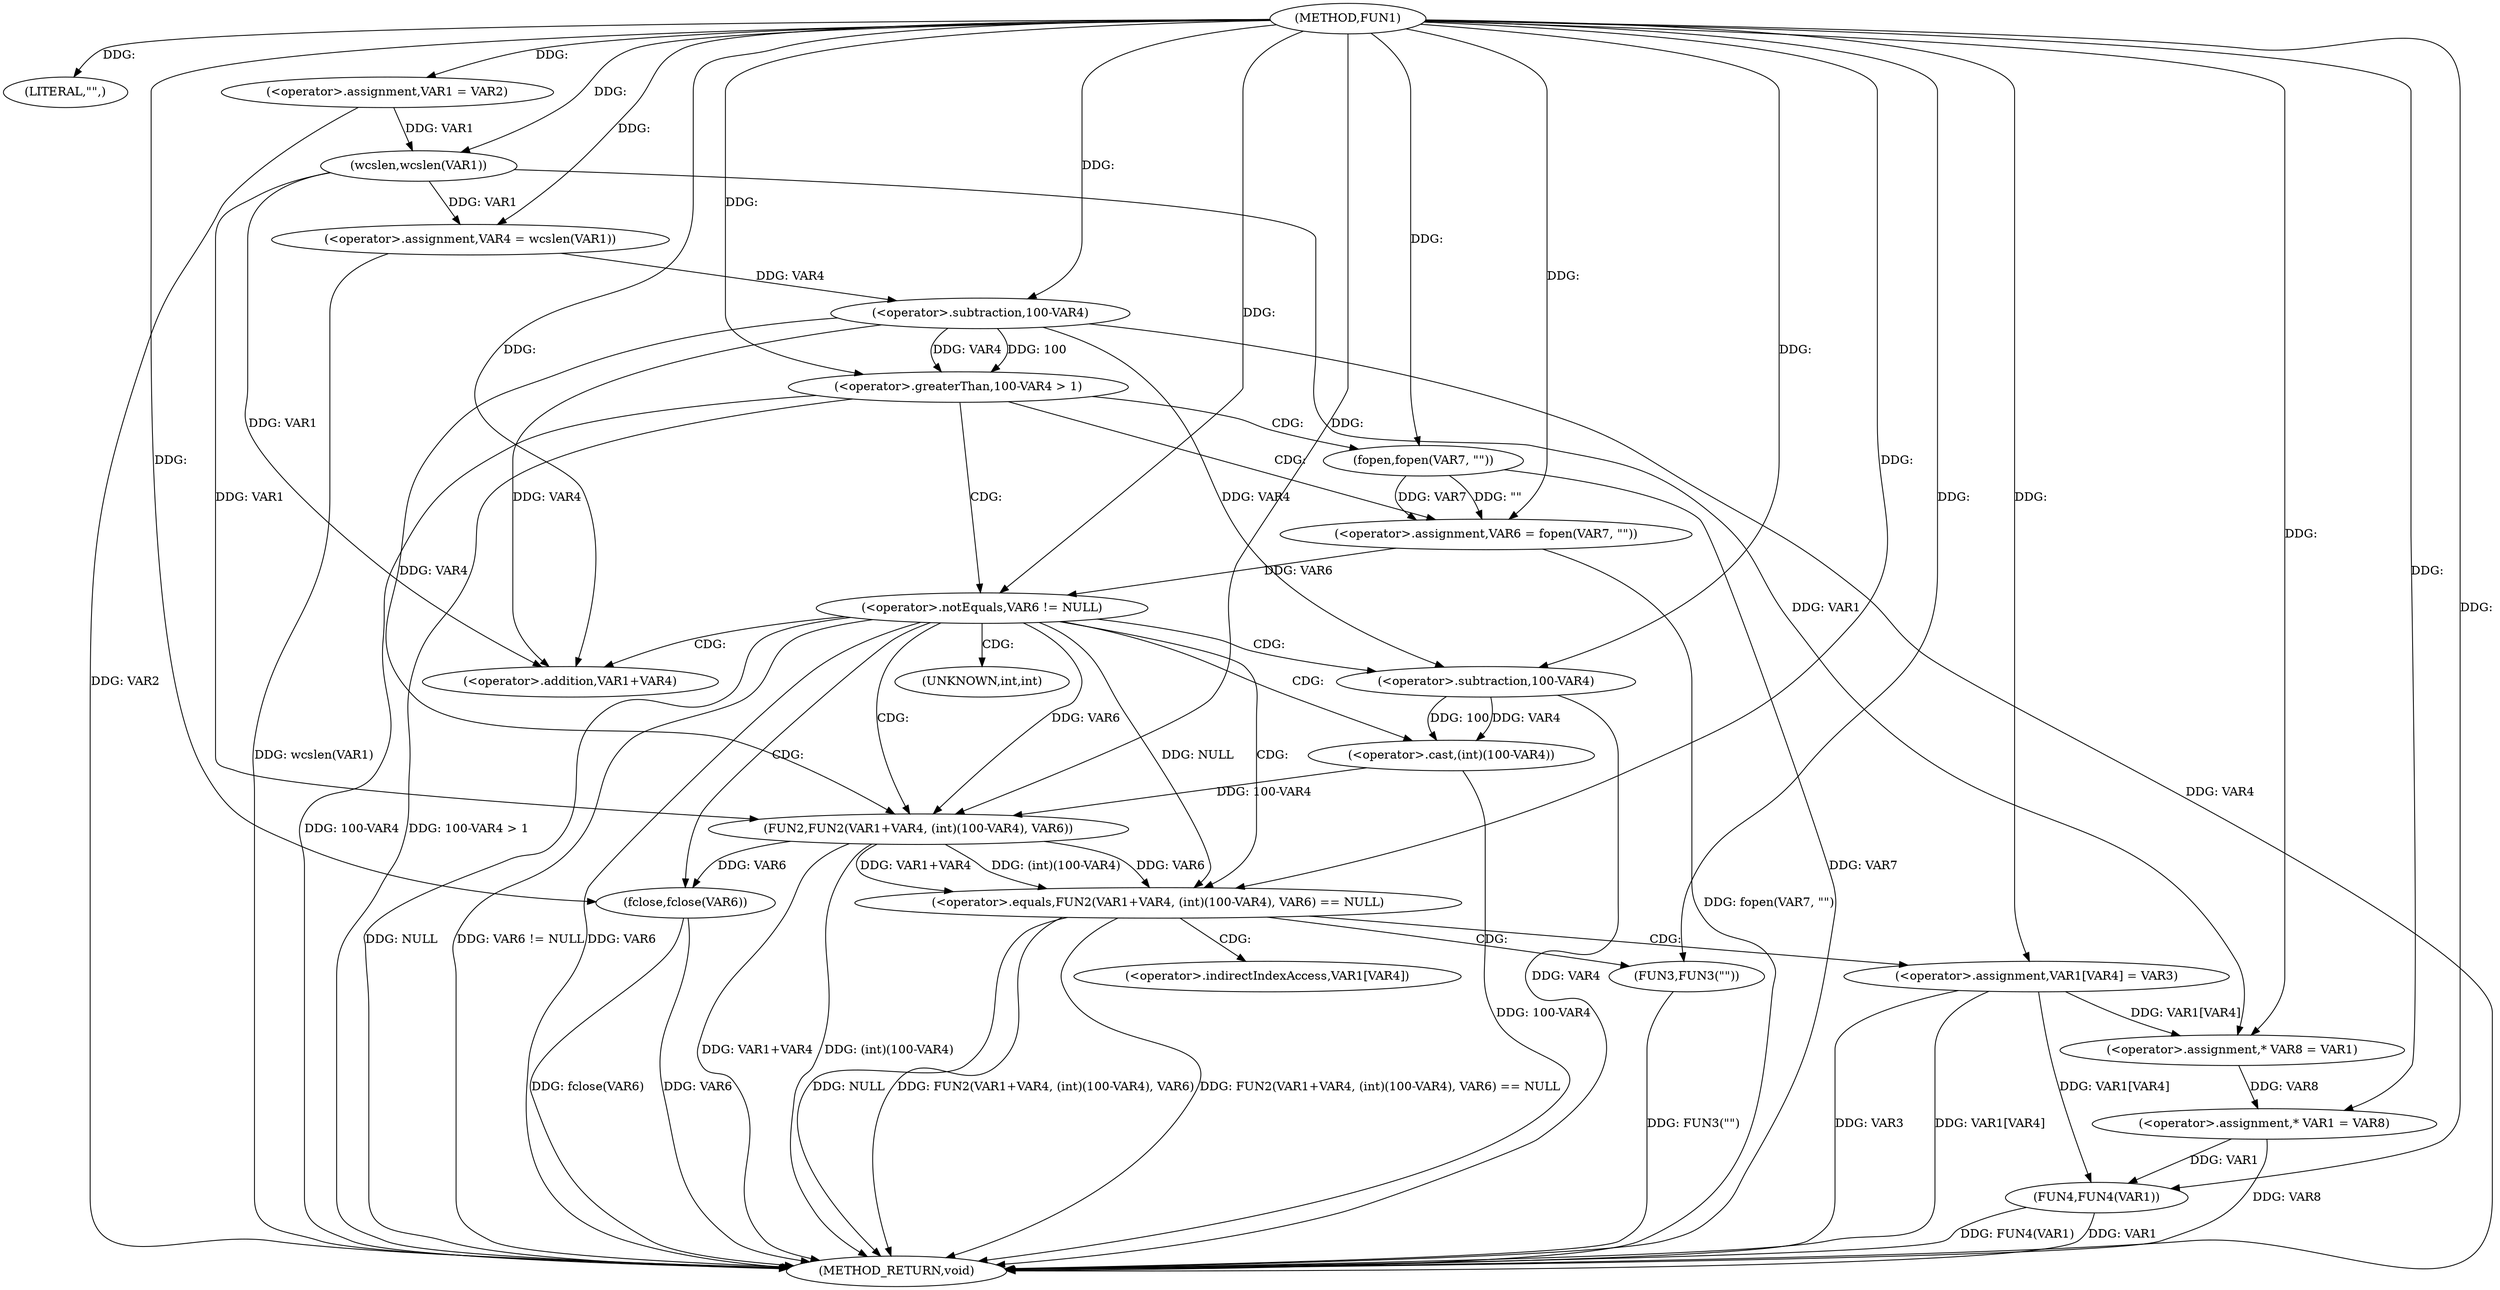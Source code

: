 digraph FUN1 {  
"1000100" [label = "(METHOD,FUN1)" ]
"1000165" [label = "(METHOD_RETURN,void)" ]
"1000103" [label = "(LITERAL,\"\",)" ]
"1000104" [label = "(<operator>.assignment,VAR1 = VAR2)" ]
"1000109" [label = "(<operator>.assignment,VAR4 = wcslen(VAR1))" ]
"1000111" [label = "(wcslen,wcslen(VAR1))" ]
"1000115" [label = "(<operator>.greaterThan,100-VAR4 > 1)" ]
"1000116" [label = "(<operator>.subtraction,100-VAR4)" ]
"1000121" [label = "(<operator>.assignment,VAR6 = fopen(VAR7, \"\"))" ]
"1000123" [label = "(fopen,fopen(VAR7, \"\"))" ]
"1000127" [label = "(<operator>.notEquals,VAR6 != NULL)" ]
"1000132" [label = "(<operator>.equals,FUN2(VAR1+VAR4, (int)(100-VAR4), VAR6) == NULL)" ]
"1000133" [label = "(FUN2,FUN2(VAR1+VAR4, (int)(100-VAR4), VAR6))" ]
"1000134" [label = "(<operator>.addition,VAR1+VAR4)" ]
"1000137" [label = "(<operator>.cast,(int)(100-VAR4))" ]
"1000139" [label = "(<operator>.subtraction,100-VAR4)" ]
"1000145" [label = "(FUN3,FUN3(\"\"))" ]
"1000147" [label = "(<operator>.assignment,VAR1[VAR4] = VAR3)" ]
"1000152" [label = "(fclose,fclose(VAR6))" ]
"1000156" [label = "(<operator>.assignment,* VAR8 = VAR1)" ]
"1000160" [label = "(<operator>.assignment,* VAR1 = VAR8)" ]
"1000163" [label = "(FUN4,FUN4(VAR1))" ]
"1000138" [label = "(UNKNOWN,int,int)" ]
"1000148" [label = "(<operator>.indirectIndexAccess,VAR1[VAR4])" ]
  "1000163" -> "1000165"  [ label = "DDG: VAR1"] 
  "1000147" -> "1000165"  [ label = "DDG: VAR3"] 
  "1000152" -> "1000165"  [ label = "DDG: fclose(VAR6)"] 
  "1000147" -> "1000165"  [ label = "DDG: VAR1[VAR4]"] 
  "1000116" -> "1000165"  [ label = "DDG: VAR4"] 
  "1000132" -> "1000165"  [ label = "DDG: FUN2(VAR1+VAR4, (int)(100-VAR4), VAR6)"] 
  "1000123" -> "1000165"  [ label = "DDG: VAR7"] 
  "1000121" -> "1000165"  [ label = "DDG: fopen(VAR7, \"\")"] 
  "1000132" -> "1000165"  [ label = "DDG: FUN2(VAR1+VAR4, (int)(100-VAR4), VAR6) == NULL"] 
  "1000139" -> "1000165"  [ label = "DDG: VAR4"] 
  "1000137" -> "1000165"  [ label = "DDG: 100-VAR4"] 
  "1000127" -> "1000165"  [ label = "DDG: NULL"] 
  "1000133" -> "1000165"  [ label = "DDG: VAR1+VAR4"] 
  "1000115" -> "1000165"  [ label = "DDG: 100-VAR4 > 1"] 
  "1000127" -> "1000165"  [ label = "DDG: VAR6 != NULL"] 
  "1000152" -> "1000165"  [ label = "DDG: VAR6"] 
  "1000132" -> "1000165"  [ label = "DDG: NULL"] 
  "1000145" -> "1000165"  [ label = "DDG: FUN3(\"\")"] 
  "1000127" -> "1000165"  [ label = "DDG: VAR6"] 
  "1000163" -> "1000165"  [ label = "DDG: FUN4(VAR1)"] 
  "1000160" -> "1000165"  [ label = "DDG: VAR8"] 
  "1000109" -> "1000165"  [ label = "DDG: wcslen(VAR1)"] 
  "1000115" -> "1000165"  [ label = "DDG: 100-VAR4"] 
  "1000133" -> "1000165"  [ label = "DDG: (int)(100-VAR4)"] 
  "1000104" -> "1000165"  [ label = "DDG: VAR2"] 
  "1000100" -> "1000103"  [ label = "DDG: "] 
  "1000100" -> "1000104"  [ label = "DDG: "] 
  "1000111" -> "1000109"  [ label = "DDG: VAR1"] 
  "1000100" -> "1000109"  [ label = "DDG: "] 
  "1000104" -> "1000111"  [ label = "DDG: VAR1"] 
  "1000100" -> "1000111"  [ label = "DDG: "] 
  "1000116" -> "1000115"  [ label = "DDG: 100"] 
  "1000116" -> "1000115"  [ label = "DDG: VAR4"] 
  "1000100" -> "1000116"  [ label = "DDG: "] 
  "1000109" -> "1000116"  [ label = "DDG: VAR4"] 
  "1000100" -> "1000115"  [ label = "DDG: "] 
  "1000123" -> "1000121"  [ label = "DDG: VAR7"] 
  "1000123" -> "1000121"  [ label = "DDG: \"\""] 
  "1000100" -> "1000121"  [ label = "DDG: "] 
  "1000100" -> "1000123"  [ label = "DDG: "] 
  "1000121" -> "1000127"  [ label = "DDG: VAR6"] 
  "1000100" -> "1000127"  [ label = "DDG: "] 
  "1000133" -> "1000132"  [ label = "DDG: VAR1+VAR4"] 
  "1000133" -> "1000132"  [ label = "DDG: (int)(100-VAR4)"] 
  "1000133" -> "1000132"  [ label = "DDG: VAR6"] 
  "1000111" -> "1000133"  [ label = "DDG: VAR1"] 
  "1000100" -> "1000133"  [ label = "DDG: "] 
  "1000116" -> "1000133"  [ label = "DDG: VAR4"] 
  "1000111" -> "1000134"  [ label = "DDG: VAR1"] 
  "1000100" -> "1000134"  [ label = "DDG: "] 
  "1000116" -> "1000134"  [ label = "DDG: VAR4"] 
  "1000137" -> "1000133"  [ label = "DDG: 100-VAR4"] 
  "1000139" -> "1000137"  [ label = "DDG: 100"] 
  "1000139" -> "1000137"  [ label = "DDG: VAR4"] 
  "1000100" -> "1000139"  [ label = "DDG: "] 
  "1000116" -> "1000139"  [ label = "DDG: VAR4"] 
  "1000127" -> "1000133"  [ label = "DDG: VAR6"] 
  "1000127" -> "1000132"  [ label = "DDG: NULL"] 
  "1000100" -> "1000132"  [ label = "DDG: "] 
  "1000100" -> "1000145"  [ label = "DDG: "] 
  "1000100" -> "1000147"  [ label = "DDG: "] 
  "1000133" -> "1000152"  [ label = "DDG: VAR6"] 
  "1000100" -> "1000152"  [ label = "DDG: "] 
  "1000147" -> "1000156"  [ label = "DDG: VAR1[VAR4]"] 
  "1000111" -> "1000156"  [ label = "DDG: VAR1"] 
  "1000100" -> "1000156"  [ label = "DDG: "] 
  "1000156" -> "1000160"  [ label = "DDG: VAR8"] 
  "1000100" -> "1000160"  [ label = "DDG: "] 
  "1000147" -> "1000163"  [ label = "DDG: VAR1[VAR4]"] 
  "1000160" -> "1000163"  [ label = "DDG: VAR1"] 
  "1000100" -> "1000163"  [ label = "DDG: "] 
  "1000115" -> "1000121"  [ label = "CDG: "] 
  "1000115" -> "1000127"  [ label = "CDG: "] 
  "1000115" -> "1000123"  [ label = "CDG: "] 
  "1000127" -> "1000132"  [ label = "CDG: "] 
  "1000127" -> "1000137"  [ label = "CDG: "] 
  "1000127" -> "1000152"  [ label = "CDG: "] 
  "1000127" -> "1000139"  [ label = "CDG: "] 
  "1000127" -> "1000133"  [ label = "CDG: "] 
  "1000127" -> "1000138"  [ label = "CDG: "] 
  "1000127" -> "1000134"  [ label = "CDG: "] 
  "1000132" -> "1000147"  [ label = "CDG: "] 
  "1000132" -> "1000145"  [ label = "CDG: "] 
  "1000132" -> "1000148"  [ label = "CDG: "] 
}
